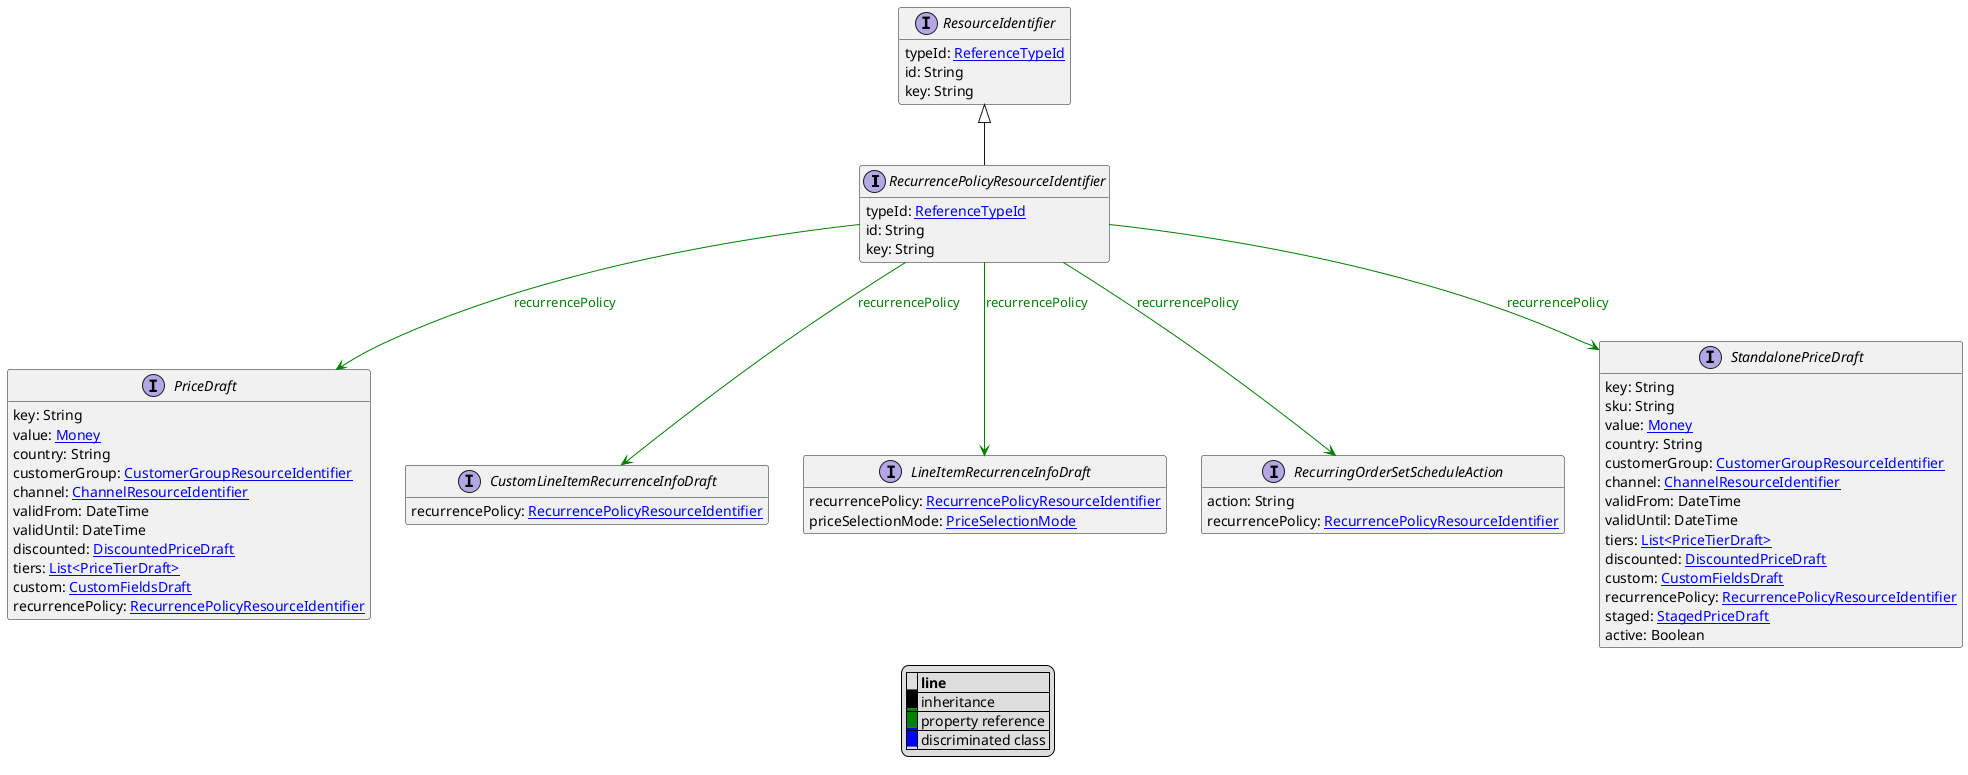 @startuml

hide empty fields
hide empty methods
legend
|= |= line |
|<back:black>   </back>| inheritance |
|<back:green>   </back>| property reference |
|<back:blue>   </back>| discriminated class |
endlegend
interface RecurrencePolicyResourceIdentifier [[RecurrencePolicyResourceIdentifier.svg]] extends ResourceIdentifier {
    typeId: [[ReferenceTypeId.svg ReferenceTypeId]]
    id: String
    key: String
}
interface ResourceIdentifier [[ResourceIdentifier.svg]]  {
    typeId: [[ReferenceTypeId.svg ReferenceTypeId]]
    id: String
    key: String
}


interface PriceDraft [[PriceDraft.svg]]  {
    key: String
    value: [[Money.svg Money]]
    country: String
    customerGroup: [[CustomerGroupResourceIdentifier.svg CustomerGroupResourceIdentifier]]
    channel: [[ChannelResourceIdentifier.svg ChannelResourceIdentifier]]
    validFrom: DateTime
    validUntil: DateTime
    discounted: [[DiscountedPriceDraft.svg DiscountedPriceDraft]]
    tiers: [[PriceTierDraft.svg List<PriceTierDraft>]]
    custom: [[CustomFieldsDraft.svg CustomFieldsDraft]]
    recurrencePolicy: [[RecurrencePolicyResourceIdentifier.svg RecurrencePolicyResourceIdentifier]]
}
interface CustomLineItemRecurrenceInfoDraft [[CustomLineItemRecurrenceInfoDraft.svg]]  {
    recurrencePolicy: [[RecurrencePolicyResourceIdentifier.svg RecurrencePolicyResourceIdentifier]]
}
interface LineItemRecurrenceInfoDraft [[LineItemRecurrenceInfoDraft.svg]]  {
    recurrencePolicy: [[RecurrencePolicyResourceIdentifier.svg RecurrencePolicyResourceIdentifier]]
    priceSelectionMode: [[PriceSelectionMode.svg PriceSelectionMode]]
}
interface RecurringOrderSetScheduleAction [[RecurringOrderSetScheduleAction.svg]]  {
    action: String
    recurrencePolicy: [[RecurrencePolicyResourceIdentifier.svg RecurrencePolicyResourceIdentifier]]
}
interface StandalonePriceDraft [[StandalonePriceDraft.svg]]  {
    key: String
    sku: String
    value: [[Money.svg Money]]
    country: String
    customerGroup: [[CustomerGroupResourceIdentifier.svg CustomerGroupResourceIdentifier]]
    channel: [[ChannelResourceIdentifier.svg ChannelResourceIdentifier]]
    validFrom: DateTime
    validUntil: DateTime
    tiers: [[PriceTierDraft.svg List<PriceTierDraft>]]
    discounted: [[DiscountedPriceDraft.svg DiscountedPriceDraft]]
    custom: [[CustomFieldsDraft.svg CustomFieldsDraft]]
    recurrencePolicy: [[RecurrencePolicyResourceIdentifier.svg RecurrencePolicyResourceIdentifier]]
    staged: [[StagedPriceDraft.svg StagedPriceDraft]]
    active: Boolean
}

RecurrencePolicyResourceIdentifier --> PriceDraft #green;text:green : "recurrencePolicy"
RecurrencePolicyResourceIdentifier --> CustomLineItemRecurrenceInfoDraft #green;text:green : "recurrencePolicy"
RecurrencePolicyResourceIdentifier --> LineItemRecurrenceInfoDraft #green;text:green : "recurrencePolicy"
RecurrencePolicyResourceIdentifier --> RecurringOrderSetScheduleAction #green;text:green : "recurrencePolicy"
RecurrencePolicyResourceIdentifier --> StandalonePriceDraft #green;text:green : "recurrencePolicy"
@enduml
